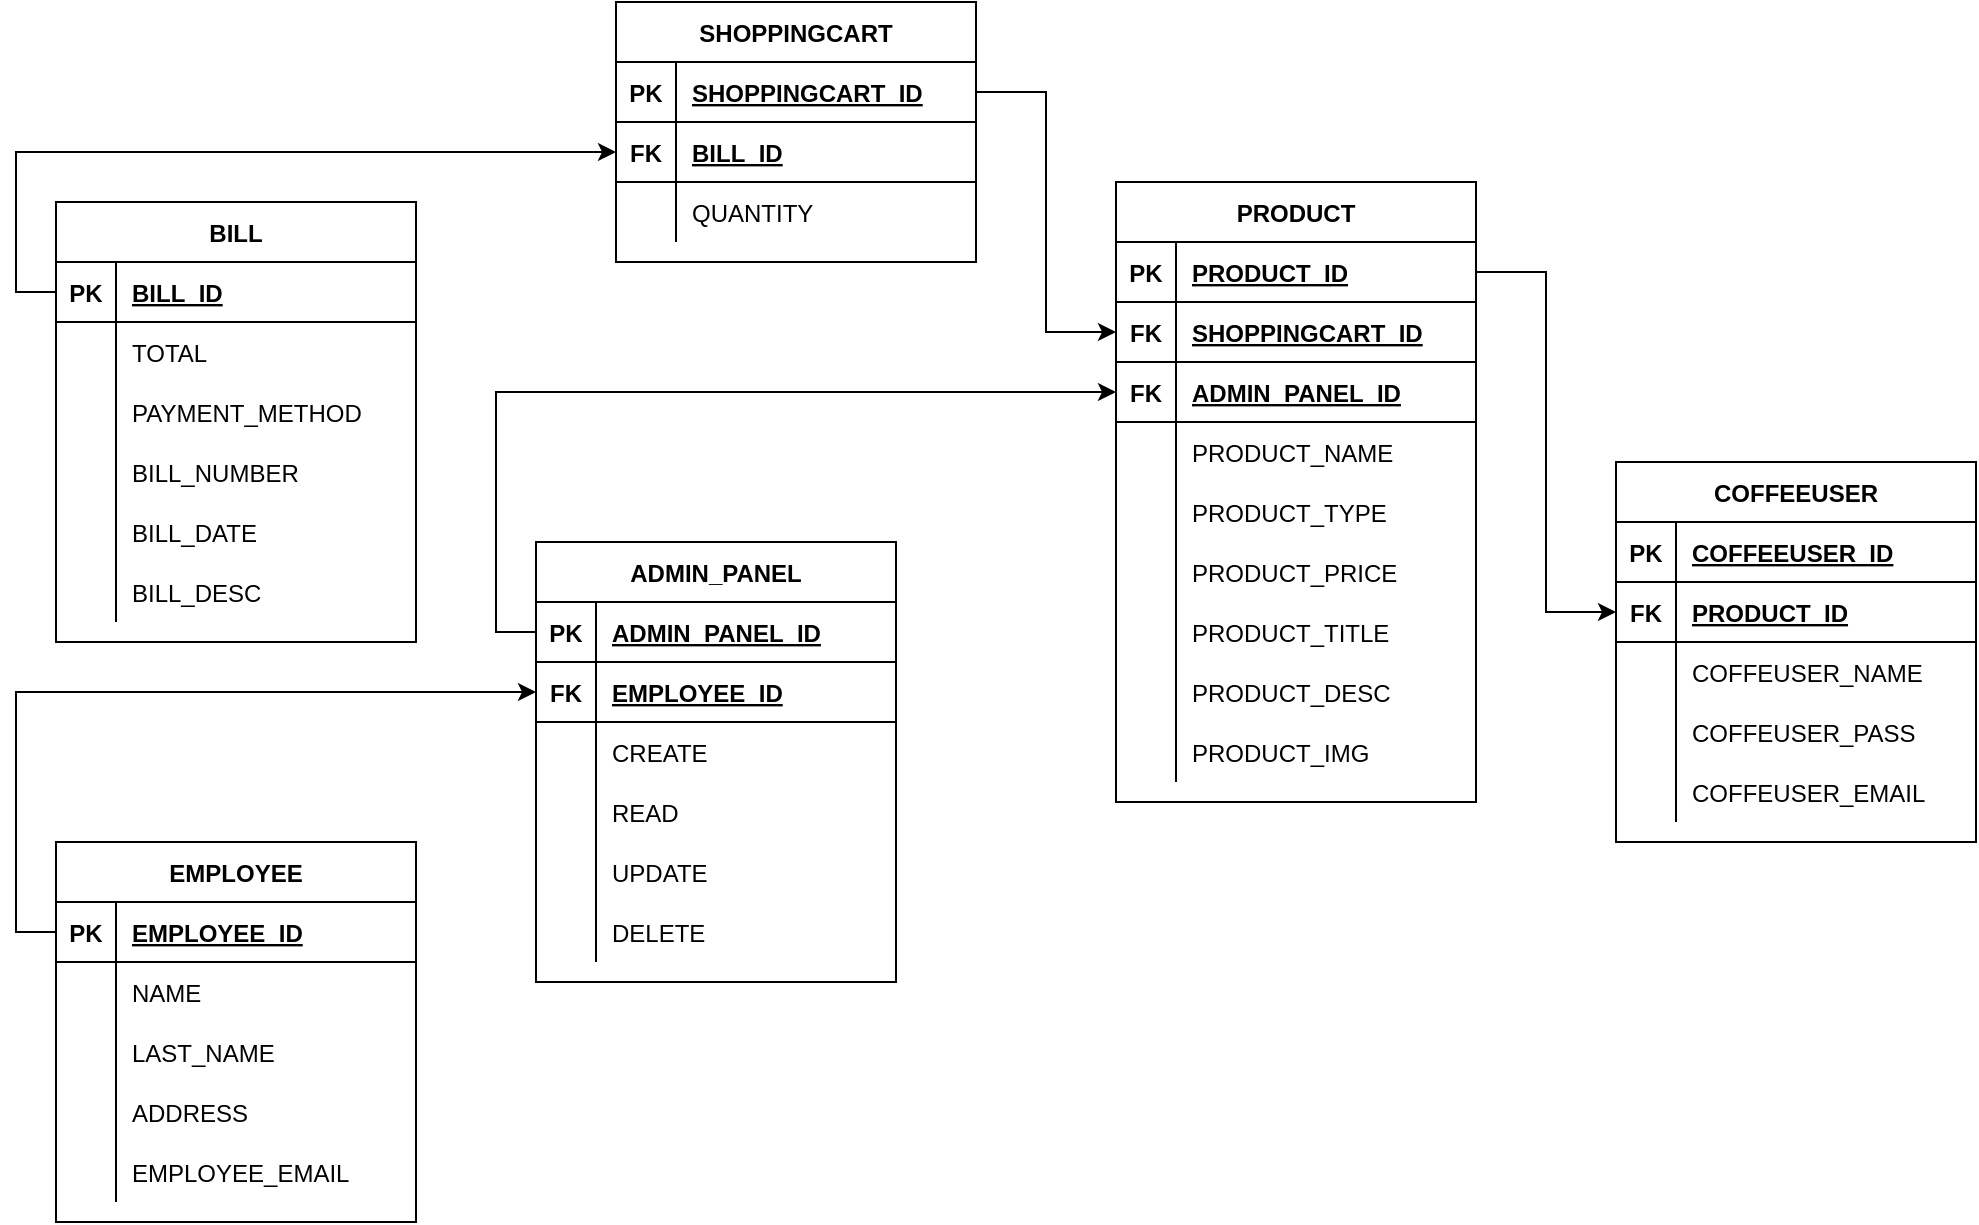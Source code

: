 <mxfile version="14.1.8" type="device"><diagram id="bRnfBLol4B7vdj-r4HLI" name="Página-1"><mxGraphModel dx="2956" dy="867" grid="1" gridSize="10" guides="1" tooltips="1" connect="1" arrows="1" fold="1" page="1" pageScale="1" pageWidth="827" pageHeight="1169" math="0" shadow="0"><root><mxCell id="0"/><mxCell id="1" parent="0"/><mxCell id="DtQnI4vsmSDoFMDodx_8-1" value="EMPLOYEE" style="shape=table;startSize=30;container=1;collapsible=1;childLayout=tableLayout;fixedRows=1;rowLines=0;fontStyle=1;align=center;resizeLast=1;" vertex="1" parent="1"><mxGeometry x="-320" y="760" width="180" height="190" as="geometry"/></mxCell><mxCell id="DtQnI4vsmSDoFMDodx_8-2" value="" style="shape=partialRectangle;collapsible=0;dropTarget=0;pointerEvents=0;fillColor=none;top=0;left=0;bottom=1;right=0;points=[[0,0.5],[1,0.5]];portConstraint=eastwest;" vertex="1" parent="DtQnI4vsmSDoFMDodx_8-1"><mxGeometry y="30" width="180" height="30" as="geometry"/></mxCell><mxCell id="DtQnI4vsmSDoFMDodx_8-3" value="PK" style="shape=partialRectangle;connectable=0;fillColor=none;top=0;left=0;bottom=0;right=0;fontStyle=1;overflow=hidden;" vertex="1" parent="DtQnI4vsmSDoFMDodx_8-2"><mxGeometry width="30" height="30" as="geometry"/></mxCell><mxCell id="DtQnI4vsmSDoFMDodx_8-4" value="EMPLOYEE_ID" style="shape=partialRectangle;connectable=0;fillColor=none;top=0;left=0;bottom=0;right=0;align=left;spacingLeft=6;fontStyle=5;overflow=hidden;" vertex="1" parent="DtQnI4vsmSDoFMDodx_8-2"><mxGeometry x="30" width="150" height="30" as="geometry"/></mxCell><mxCell id="DtQnI4vsmSDoFMDodx_8-5" value="" style="shape=partialRectangle;collapsible=0;dropTarget=0;pointerEvents=0;fillColor=none;top=0;left=0;bottom=0;right=0;points=[[0,0.5],[1,0.5]];portConstraint=eastwest;" vertex="1" parent="DtQnI4vsmSDoFMDodx_8-1"><mxGeometry y="60" width="180" height="30" as="geometry"/></mxCell><mxCell id="DtQnI4vsmSDoFMDodx_8-6" value="" style="shape=partialRectangle;connectable=0;fillColor=none;top=0;left=0;bottom=0;right=0;editable=1;overflow=hidden;" vertex="1" parent="DtQnI4vsmSDoFMDodx_8-5"><mxGeometry width="30" height="30" as="geometry"/></mxCell><mxCell id="DtQnI4vsmSDoFMDodx_8-7" value="NAME" style="shape=partialRectangle;connectable=0;fillColor=none;top=0;left=0;bottom=0;right=0;align=left;spacingLeft=6;overflow=hidden;" vertex="1" parent="DtQnI4vsmSDoFMDodx_8-5"><mxGeometry x="30" width="150" height="30" as="geometry"/></mxCell><mxCell id="DtQnI4vsmSDoFMDodx_8-125" value="" style="shape=partialRectangle;collapsible=0;dropTarget=0;pointerEvents=0;fillColor=none;top=0;left=0;bottom=0;right=0;points=[[0,0.5],[1,0.5]];portConstraint=eastwest;" vertex="1" parent="DtQnI4vsmSDoFMDodx_8-1"><mxGeometry y="90" width="180" height="30" as="geometry"/></mxCell><mxCell id="DtQnI4vsmSDoFMDodx_8-126" value="" style="shape=partialRectangle;connectable=0;fillColor=none;top=0;left=0;bottom=0;right=0;editable=1;overflow=hidden;" vertex="1" parent="DtQnI4vsmSDoFMDodx_8-125"><mxGeometry width="30" height="30" as="geometry"/></mxCell><mxCell id="DtQnI4vsmSDoFMDodx_8-127" value="LAST_NAME" style="shape=partialRectangle;connectable=0;fillColor=none;top=0;left=0;bottom=0;right=0;align=left;spacingLeft=6;overflow=hidden;" vertex="1" parent="DtQnI4vsmSDoFMDodx_8-125"><mxGeometry x="30" width="150" height="30" as="geometry"/></mxCell><mxCell id="DtQnI4vsmSDoFMDodx_8-128" value="" style="shape=partialRectangle;collapsible=0;dropTarget=0;pointerEvents=0;fillColor=none;top=0;left=0;bottom=0;right=0;points=[[0,0.5],[1,0.5]];portConstraint=eastwest;" vertex="1" parent="DtQnI4vsmSDoFMDodx_8-1"><mxGeometry y="120" width="180" height="30" as="geometry"/></mxCell><mxCell id="DtQnI4vsmSDoFMDodx_8-129" value="" style="shape=partialRectangle;connectable=0;fillColor=none;top=0;left=0;bottom=0;right=0;editable=1;overflow=hidden;" vertex="1" parent="DtQnI4vsmSDoFMDodx_8-128"><mxGeometry width="30" height="30" as="geometry"/></mxCell><mxCell id="DtQnI4vsmSDoFMDodx_8-130" value="ADDRESS" style="shape=partialRectangle;connectable=0;fillColor=none;top=0;left=0;bottom=0;right=0;align=left;spacingLeft=6;overflow=hidden;" vertex="1" parent="DtQnI4vsmSDoFMDodx_8-128"><mxGeometry x="30" width="150" height="30" as="geometry"/></mxCell><mxCell id="DtQnI4vsmSDoFMDodx_8-131" value="" style="shape=partialRectangle;collapsible=0;dropTarget=0;pointerEvents=0;fillColor=none;top=0;left=0;bottom=0;right=0;points=[[0,0.5],[1,0.5]];portConstraint=eastwest;" vertex="1" parent="DtQnI4vsmSDoFMDodx_8-1"><mxGeometry y="150" width="180" height="30" as="geometry"/></mxCell><mxCell id="DtQnI4vsmSDoFMDodx_8-132" value="" style="shape=partialRectangle;connectable=0;fillColor=none;top=0;left=0;bottom=0;right=0;editable=1;overflow=hidden;" vertex="1" parent="DtQnI4vsmSDoFMDodx_8-131"><mxGeometry width="30" height="30" as="geometry"/></mxCell><mxCell id="DtQnI4vsmSDoFMDodx_8-133" value="EMPLOYEE_EMAIL" style="shape=partialRectangle;connectable=0;fillColor=none;top=0;left=0;bottom=0;right=0;align=left;spacingLeft=6;overflow=hidden;" vertex="1" parent="DtQnI4vsmSDoFMDodx_8-131"><mxGeometry x="30" width="150" height="30" as="geometry"/></mxCell><mxCell id="DtQnI4vsmSDoFMDodx_8-14" value="SHOPPINGCART" style="shape=table;startSize=30;container=1;collapsible=1;childLayout=tableLayout;fixedRows=1;rowLines=0;fontStyle=1;align=center;resizeLast=1;" vertex="1" parent="1"><mxGeometry x="-40" y="340" width="180" height="130" as="geometry"/></mxCell><mxCell id="DtQnI4vsmSDoFMDodx_8-135" value="" style="shape=partialRectangle;collapsible=0;dropTarget=0;pointerEvents=0;fillColor=none;top=0;left=0;bottom=1;right=0;points=[[0,0.5],[1,0.5]];portConstraint=eastwest;" vertex="1" parent="DtQnI4vsmSDoFMDodx_8-14"><mxGeometry y="30" width="180" height="30" as="geometry"/></mxCell><mxCell id="DtQnI4vsmSDoFMDodx_8-136" value="PK" style="shape=partialRectangle;connectable=0;fillColor=none;top=0;left=0;bottom=0;right=0;fontStyle=1;overflow=hidden;" vertex="1" parent="DtQnI4vsmSDoFMDodx_8-135"><mxGeometry width="30" height="30" as="geometry"/></mxCell><mxCell id="DtQnI4vsmSDoFMDodx_8-137" value="SHOPPINGCART_ID" style="shape=partialRectangle;connectable=0;fillColor=none;top=0;left=0;bottom=0;right=0;align=left;spacingLeft=6;fontStyle=5;overflow=hidden;" vertex="1" parent="DtQnI4vsmSDoFMDodx_8-135"><mxGeometry x="30" width="150" height="30" as="geometry"/></mxCell><mxCell id="DtQnI4vsmSDoFMDodx_8-15" value="" style="shape=partialRectangle;collapsible=0;dropTarget=0;pointerEvents=0;fillColor=none;top=0;left=0;bottom=1;right=0;points=[[0,0.5],[1,0.5]];portConstraint=eastwest;" vertex="1" parent="DtQnI4vsmSDoFMDodx_8-14"><mxGeometry y="60" width="180" height="30" as="geometry"/></mxCell><mxCell id="DtQnI4vsmSDoFMDodx_8-16" value="FK" style="shape=partialRectangle;connectable=0;fillColor=none;top=0;left=0;bottom=0;right=0;fontStyle=1;overflow=hidden;" vertex="1" parent="DtQnI4vsmSDoFMDodx_8-15"><mxGeometry width="30" height="30" as="geometry"/></mxCell><mxCell id="DtQnI4vsmSDoFMDodx_8-17" value="BILL_ID" style="shape=partialRectangle;connectable=0;fillColor=none;top=0;left=0;bottom=0;right=0;align=left;spacingLeft=6;fontStyle=5;overflow=hidden;" vertex="1" parent="DtQnI4vsmSDoFMDodx_8-15"><mxGeometry x="30" width="150" height="30" as="geometry"/></mxCell><mxCell id="DtQnI4vsmSDoFMDodx_8-138" value="" style="shape=partialRectangle;collapsible=0;dropTarget=0;pointerEvents=0;fillColor=none;top=0;left=0;bottom=0;right=0;points=[[0,0.5],[1,0.5]];portConstraint=eastwest;" vertex="1" parent="DtQnI4vsmSDoFMDodx_8-14"><mxGeometry y="90" width="180" height="30" as="geometry"/></mxCell><mxCell id="DtQnI4vsmSDoFMDodx_8-139" value="" style="shape=partialRectangle;connectable=0;fillColor=none;top=0;left=0;bottom=0;right=0;editable=1;overflow=hidden;" vertex="1" parent="DtQnI4vsmSDoFMDodx_8-138"><mxGeometry width="30" height="30" as="geometry"/></mxCell><mxCell id="DtQnI4vsmSDoFMDodx_8-140" value="QUANTITY" style="shape=partialRectangle;connectable=0;fillColor=none;top=0;left=0;bottom=0;right=0;align=left;spacingLeft=6;overflow=hidden;" vertex="1" parent="DtQnI4vsmSDoFMDodx_8-138"><mxGeometry x="30" width="150" height="30" as="geometry"/></mxCell><mxCell id="DtQnI4vsmSDoFMDodx_8-27" value="COFFEEUSER" style="shape=table;startSize=30;container=1;collapsible=1;childLayout=tableLayout;fixedRows=1;rowLines=0;fontStyle=1;align=center;resizeLast=1;" vertex="1" parent="1"><mxGeometry x="460" y="570" width="180" height="190" as="geometry"/></mxCell><mxCell id="DtQnI4vsmSDoFMDodx_8-28" value="" style="shape=partialRectangle;collapsible=0;dropTarget=0;pointerEvents=0;fillColor=none;top=0;left=0;bottom=1;right=0;points=[[0,0.5],[1,0.5]];portConstraint=eastwest;" vertex="1" parent="DtQnI4vsmSDoFMDodx_8-27"><mxGeometry y="30" width="180" height="30" as="geometry"/></mxCell><mxCell id="DtQnI4vsmSDoFMDodx_8-29" value="PK" style="shape=partialRectangle;connectable=0;fillColor=none;top=0;left=0;bottom=0;right=0;fontStyle=1;overflow=hidden;" vertex="1" parent="DtQnI4vsmSDoFMDodx_8-28"><mxGeometry width="30" height="30" as="geometry"/></mxCell><mxCell id="DtQnI4vsmSDoFMDodx_8-30" value="COFFEEUSER_ID" style="shape=partialRectangle;connectable=0;fillColor=none;top=0;left=0;bottom=0;right=0;align=left;spacingLeft=6;fontStyle=5;overflow=hidden;" vertex="1" parent="DtQnI4vsmSDoFMDodx_8-28"><mxGeometry x="30" width="150" height="30" as="geometry"/></mxCell><mxCell id="DtQnI4vsmSDoFMDodx_8-162" value="" style="shape=partialRectangle;collapsible=0;dropTarget=0;pointerEvents=0;fillColor=none;top=0;left=0;bottom=1;right=0;points=[[0,0.5],[1,0.5]];portConstraint=eastwest;" vertex="1" parent="DtQnI4vsmSDoFMDodx_8-27"><mxGeometry y="60" width="180" height="30" as="geometry"/></mxCell><mxCell id="DtQnI4vsmSDoFMDodx_8-163" value="FK" style="shape=partialRectangle;connectable=0;fillColor=none;top=0;left=0;bottom=0;right=0;fontStyle=1;overflow=hidden;" vertex="1" parent="DtQnI4vsmSDoFMDodx_8-162"><mxGeometry width="30" height="30" as="geometry"/></mxCell><mxCell id="DtQnI4vsmSDoFMDodx_8-164" value="PRODUCT_ID" style="shape=partialRectangle;connectable=0;fillColor=none;top=0;left=0;bottom=0;right=0;align=left;spacingLeft=6;fontStyle=5;overflow=hidden;" vertex="1" parent="DtQnI4vsmSDoFMDodx_8-162"><mxGeometry x="30" width="150" height="30" as="geometry"/></mxCell><mxCell id="DtQnI4vsmSDoFMDodx_8-168" value="" style="shape=partialRectangle;collapsible=0;dropTarget=0;pointerEvents=0;fillColor=none;top=0;left=0;bottom=0;right=0;points=[[0,0.5],[1,0.5]];portConstraint=eastwest;" vertex="1" parent="DtQnI4vsmSDoFMDodx_8-27"><mxGeometry y="90" width="180" height="30" as="geometry"/></mxCell><mxCell id="DtQnI4vsmSDoFMDodx_8-169" value="" style="shape=partialRectangle;connectable=0;fillColor=none;top=0;left=0;bottom=0;right=0;editable=1;overflow=hidden;" vertex="1" parent="DtQnI4vsmSDoFMDodx_8-168"><mxGeometry width="30" height="30" as="geometry"/></mxCell><mxCell id="DtQnI4vsmSDoFMDodx_8-170" value="COFFEUSER_NAME" style="shape=partialRectangle;connectable=0;fillColor=none;top=0;left=0;bottom=0;right=0;align=left;spacingLeft=6;overflow=hidden;" vertex="1" parent="DtQnI4vsmSDoFMDodx_8-168"><mxGeometry x="30" width="150" height="30" as="geometry"/></mxCell><mxCell id="DtQnI4vsmSDoFMDodx_8-171" value="" style="shape=partialRectangle;collapsible=0;dropTarget=0;pointerEvents=0;fillColor=none;top=0;left=0;bottom=0;right=0;points=[[0,0.5],[1,0.5]];portConstraint=eastwest;" vertex="1" parent="DtQnI4vsmSDoFMDodx_8-27"><mxGeometry y="120" width="180" height="30" as="geometry"/></mxCell><mxCell id="DtQnI4vsmSDoFMDodx_8-172" value="" style="shape=partialRectangle;connectable=0;fillColor=none;top=0;left=0;bottom=0;right=0;editable=1;overflow=hidden;" vertex="1" parent="DtQnI4vsmSDoFMDodx_8-171"><mxGeometry width="30" height="30" as="geometry"/></mxCell><mxCell id="DtQnI4vsmSDoFMDodx_8-173" value="COFFEUSER_PASS" style="shape=partialRectangle;connectable=0;fillColor=none;top=0;left=0;bottom=0;right=0;align=left;spacingLeft=6;overflow=hidden;" vertex="1" parent="DtQnI4vsmSDoFMDodx_8-171"><mxGeometry x="30" width="150" height="30" as="geometry"/></mxCell><mxCell id="DtQnI4vsmSDoFMDodx_8-31" value="" style="shape=partialRectangle;collapsible=0;dropTarget=0;pointerEvents=0;fillColor=none;top=0;left=0;bottom=0;right=0;points=[[0,0.5],[1,0.5]];portConstraint=eastwest;" vertex="1" parent="DtQnI4vsmSDoFMDodx_8-27"><mxGeometry y="150" width="180" height="30" as="geometry"/></mxCell><mxCell id="DtQnI4vsmSDoFMDodx_8-32" value="" style="shape=partialRectangle;connectable=0;fillColor=none;top=0;left=0;bottom=0;right=0;editable=1;overflow=hidden;" vertex="1" parent="DtQnI4vsmSDoFMDodx_8-31"><mxGeometry width="30" height="30" as="geometry"/></mxCell><mxCell id="DtQnI4vsmSDoFMDodx_8-33" value="COFFEUSER_EMAIL" style="shape=partialRectangle;connectable=0;fillColor=none;top=0;left=0;bottom=0;right=0;align=left;spacingLeft=6;overflow=hidden;" vertex="1" parent="DtQnI4vsmSDoFMDodx_8-31"><mxGeometry x="30" width="150" height="30" as="geometry"/></mxCell><mxCell id="DtQnI4vsmSDoFMDodx_8-40" value="BILL" style="shape=table;startSize=30;container=1;collapsible=1;childLayout=tableLayout;fixedRows=1;rowLines=0;fontStyle=1;align=center;resizeLast=1;" vertex="1" parent="1"><mxGeometry x="-320" y="440" width="180" height="220" as="geometry"/></mxCell><mxCell id="DtQnI4vsmSDoFMDodx_8-41" value="" style="shape=partialRectangle;collapsible=0;dropTarget=0;pointerEvents=0;fillColor=none;top=0;left=0;bottom=1;right=0;points=[[0,0.5],[1,0.5]];portConstraint=eastwest;" vertex="1" parent="DtQnI4vsmSDoFMDodx_8-40"><mxGeometry y="30" width="180" height="30" as="geometry"/></mxCell><mxCell id="DtQnI4vsmSDoFMDodx_8-42" value="PK" style="shape=partialRectangle;connectable=0;fillColor=none;top=0;left=0;bottom=0;right=0;fontStyle=1;overflow=hidden;" vertex="1" parent="DtQnI4vsmSDoFMDodx_8-41"><mxGeometry width="30" height="30" as="geometry"/></mxCell><mxCell id="DtQnI4vsmSDoFMDodx_8-43" value="BILL_ID" style="shape=partialRectangle;connectable=0;fillColor=none;top=0;left=0;bottom=0;right=0;align=left;spacingLeft=6;fontStyle=5;overflow=hidden;" vertex="1" parent="DtQnI4vsmSDoFMDodx_8-41"><mxGeometry x="30" width="150" height="30" as="geometry"/></mxCell><mxCell id="DtQnI4vsmSDoFMDodx_8-110" value="" style="shape=partialRectangle;collapsible=0;dropTarget=0;pointerEvents=0;fillColor=none;top=0;left=0;bottom=0;right=0;points=[[0,0.5],[1,0.5]];portConstraint=eastwest;" vertex="1" parent="DtQnI4vsmSDoFMDodx_8-40"><mxGeometry y="60" width="180" height="30" as="geometry"/></mxCell><mxCell id="DtQnI4vsmSDoFMDodx_8-111" value="" style="shape=partialRectangle;connectable=0;fillColor=none;top=0;left=0;bottom=0;right=0;editable=1;overflow=hidden;" vertex="1" parent="DtQnI4vsmSDoFMDodx_8-110"><mxGeometry width="30" height="30" as="geometry"/></mxCell><mxCell id="DtQnI4vsmSDoFMDodx_8-112" value="TOTAL" style="shape=partialRectangle;connectable=0;fillColor=none;top=0;left=0;bottom=0;right=0;align=left;spacingLeft=6;overflow=hidden;" vertex="1" parent="DtQnI4vsmSDoFMDodx_8-110"><mxGeometry x="30" width="150" height="30" as="geometry"/></mxCell><mxCell id="DtQnI4vsmSDoFMDodx_8-113" value="" style="shape=partialRectangle;collapsible=0;dropTarget=0;pointerEvents=0;fillColor=none;top=0;left=0;bottom=0;right=0;points=[[0,0.5],[1,0.5]];portConstraint=eastwest;" vertex="1" parent="DtQnI4vsmSDoFMDodx_8-40"><mxGeometry y="90" width="180" height="30" as="geometry"/></mxCell><mxCell id="DtQnI4vsmSDoFMDodx_8-114" value="" style="shape=partialRectangle;connectable=0;fillColor=none;top=0;left=0;bottom=0;right=0;editable=1;overflow=hidden;" vertex="1" parent="DtQnI4vsmSDoFMDodx_8-113"><mxGeometry width="30" height="30" as="geometry"/></mxCell><mxCell id="DtQnI4vsmSDoFMDodx_8-115" value="PAYMENT_METHOD" style="shape=partialRectangle;connectable=0;fillColor=none;top=0;left=0;bottom=0;right=0;align=left;spacingLeft=6;overflow=hidden;" vertex="1" parent="DtQnI4vsmSDoFMDodx_8-113"><mxGeometry x="30" width="150" height="30" as="geometry"/></mxCell><mxCell id="DtQnI4vsmSDoFMDodx_8-44" value="" style="shape=partialRectangle;collapsible=0;dropTarget=0;pointerEvents=0;fillColor=none;top=0;left=0;bottom=0;right=0;points=[[0,0.5],[1,0.5]];portConstraint=eastwest;" vertex="1" parent="DtQnI4vsmSDoFMDodx_8-40"><mxGeometry y="120" width="180" height="30" as="geometry"/></mxCell><mxCell id="DtQnI4vsmSDoFMDodx_8-45" value="" style="shape=partialRectangle;connectable=0;fillColor=none;top=0;left=0;bottom=0;right=0;editable=1;overflow=hidden;" vertex="1" parent="DtQnI4vsmSDoFMDodx_8-44"><mxGeometry width="30" height="30" as="geometry"/></mxCell><mxCell id="DtQnI4vsmSDoFMDodx_8-46" value="BILL_NUMBER" style="shape=partialRectangle;connectable=0;fillColor=none;top=0;left=0;bottom=0;right=0;align=left;spacingLeft=6;overflow=hidden;" vertex="1" parent="DtQnI4vsmSDoFMDodx_8-44"><mxGeometry x="30" width="150" height="30" as="geometry"/></mxCell><mxCell id="DtQnI4vsmSDoFMDodx_8-47" value="" style="shape=partialRectangle;collapsible=0;dropTarget=0;pointerEvents=0;fillColor=none;top=0;left=0;bottom=0;right=0;points=[[0,0.5],[1,0.5]];portConstraint=eastwest;" vertex="1" parent="DtQnI4vsmSDoFMDodx_8-40"><mxGeometry y="150" width="180" height="30" as="geometry"/></mxCell><mxCell id="DtQnI4vsmSDoFMDodx_8-48" value="" style="shape=partialRectangle;connectable=0;fillColor=none;top=0;left=0;bottom=0;right=0;editable=1;overflow=hidden;" vertex="1" parent="DtQnI4vsmSDoFMDodx_8-47"><mxGeometry width="30" height="30" as="geometry"/></mxCell><mxCell id="DtQnI4vsmSDoFMDodx_8-49" value="BILL_DATE" style="shape=partialRectangle;connectable=0;fillColor=none;top=0;left=0;bottom=0;right=0;align=left;spacingLeft=6;overflow=hidden;" vertex="1" parent="DtQnI4vsmSDoFMDodx_8-47"><mxGeometry x="30" width="150" height="30" as="geometry"/></mxCell><mxCell id="DtQnI4vsmSDoFMDodx_8-50" value="" style="shape=partialRectangle;collapsible=0;dropTarget=0;pointerEvents=0;fillColor=none;top=0;left=0;bottom=0;right=0;points=[[0,0.5],[1,0.5]];portConstraint=eastwest;" vertex="1" parent="DtQnI4vsmSDoFMDodx_8-40"><mxGeometry y="180" width="180" height="30" as="geometry"/></mxCell><mxCell id="DtQnI4vsmSDoFMDodx_8-51" value="" style="shape=partialRectangle;connectable=0;fillColor=none;top=0;left=0;bottom=0;right=0;editable=1;overflow=hidden;" vertex="1" parent="DtQnI4vsmSDoFMDodx_8-50"><mxGeometry width="30" height="30" as="geometry"/></mxCell><mxCell id="DtQnI4vsmSDoFMDodx_8-52" value="BILL_DESC" style="shape=partialRectangle;connectable=0;fillColor=none;top=0;left=0;bottom=0;right=0;align=left;spacingLeft=6;overflow=hidden;" vertex="1" parent="DtQnI4vsmSDoFMDodx_8-50"><mxGeometry x="30" width="150" height="30" as="geometry"/></mxCell><mxCell id="DtQnI4vsmSDoFMDodx_8-66" value="PRODUCT" style="shape=table;startSize=30;container=1;collapsible=1;childLayout=tableLayout;fixedRows=1;rowLines=0;fontStyle=1;align=center;resizeLast=1;" vertex="1" parent="1"><mxGeometry x="210" y="430" width="180" height="310" as="geometry"/></mxCell><mxCell id="DtQnI4vsmSDoFMDodx_8-67" value="" style="shape=partialRectangle;collapsible=0;dropTarget=0;pointerEvents=0;fillColor=none;top=0;left=0;bottom=1;right=0;points=[[0,0.5],[1,0.5]];portConstraint=eastwest;" vertex="1" parent="DtQnI4vsmSDoFMDodx_8-66"><mxGeometry y="30" width="180" height="30" as="geometry"/></mxCell><mxCell id="DtQnI4vsmSDoFMDodx_8-68" value="PK" style="shape=partialRectangle;connectable=0;fillColor=none;top=0;left=0;bottom=0;right=0;fontStyle=1;overflow=hidden;" vertex="1" parent="DtQnI4vsmSDoFMDodx_8-67"><mxGeometry width="30" height="30" as="geometry"/></mxCell><mxCell id="DtQnI4vsmSDoFMDodx_8-69" value="PRODUCT_ID" style="shape=partialRectangle;connectable=0;fillColor=none;top=0;left=0;bottom=0;right=0;align=left;spacingLeft=6;fontStyle=5;overflow=hidden;" vertex="1" parent="DtQnI4vsmSDoFMDodx_8-67"><mxGeometry x="30" width="150" height="30" as="geometry"/></mxCell><mxCell id="DtQnI4vsmSDoFMDodx_8-54" value="" style="shape=partialRectangle;collapsible=0;dropTarget=0;pointerEvents=0;fillColor=none;top=0;left=0;bottom=1;right=0;points=[[0,0.5],[1,0.5]];portConstraint=eastwest;" vertex="1" parent="DtQnI4vsmSDoFMDodx_8-66"><mxGeometry y="60" width="180" height="30" as="geometry"/></mxCell><mxCell id="DtQnI4vsmSDoFMDodx_8-55" value="FK" style="shape=partialRectangle;connectable=0;fillColor=none;top=0;left=0;bottom=0;right=0;fontStyle=1;overflow=hidden;" vertex="1" parent="DtQnI4vsmSDoFMDodx_8-54"><mxGeometry width="30" height="30" as="geometry"/></mxCell><mxCell id="DtQnI4vsmSDoFMDodx_8-56" value="SHOPPINGCART_ID" style="shape=partialRectangle;connectable=0;fillColor=none;top=0;left=0;bottom=0;right=0;align=left;spacingLeft=6;fontStyle=5;overflow=hidden;" vertex="1" parent="DtQnI4vsmSDoFMDodx_8-54"><mxGeometry x="30" width="150" height="30" as="geometry"/></mxCell><mxCell id="DtQnI4vsmSDoFMDodx_8-148" value="" style="shape=partialRectangle;collapsible=0;dropTarget=0;pointerEvents=0;fillColor=none;top=0;left=0;bottom=1;right=0;points=[[0,0.5],[1,0.5]];portConstraint=eastwest;" vertex="1" parent="DtQnI4vsmSDoFMDodx_8-66"><mxGeometry y="90" width="180" height="30" as="geometry"/></mxCell><mxCell id="DtQnI4vsmSDoFMDodx_8-149" value="FK" style="shape=partialRectangle;connectable=0;fillColor=none;top=0;left=0;bottom=0;right=0;fontStyle=1;overflow=hidden;" vertex="1" parent="DtQnI4vsmSDoFMDodx_8-148"><mxGeometry width="30" height="30" as="geometry"/></mxCell><mxCell id="DtQnI4vsmSDoFMDodx_8-150" value="ADMIN_PANEL_ID" style="shape=partialRectangle;connectable=0;fillColor=none;top=0;left=0;bottom=0;right=0;align=left;spacingLeft=6;fontStyle=5;overflow=hidden;" vertex="1" parent="DtQnI4vsmSDoFMDodx_8-148"><mxGeometry x="30" width="150" height="30" as="geometry"/></mxCell><mxCell id="DtQnI4vsmSDoFMDodx_8-151" value="" style="shape=partialRectangle;collapsible=0;dropTarget=0;pointerEvents=0;fillColor=none;top=0;left=0;bottom=0;right=0;points=[[0,0.5],[1,0.5]];portConstraint=eastwest;" vertex="1" parent="DtQnI4vsmSDoFMDodx_8-66"><mxGeometry y="120" width="180" height="30" as="geometry"/></mxCell><mxCell id="DtQnI4vsmSDoFMDodx_8-152" value="" style="shape=partialRectangle;connectable=0;fillColor=none;top=0;left=0;bottom=0;right=0;editable=1;overflow=hidden;" vertex="1" parent="DtQnI4vsmSDoFMDodx_8-151"><mxGeometry width="30" height="30" as="geometry"/></mxCell><mxCell id="DtQnI4vsmSDoFMDodx_8-153" value="PRODUCT_NAME" style="shape=partialRectangle;connectable=0;fillColor=none;top=0;left=0;bottom=0;right=0;align=left;spacingLeft=6;overflow=hidden;" vertex="1" parent="DtQnI4vsmSDoFMDodx_8-151"><mxGeometry x="30" width="150" height="30" as="geometry"/></mxCell><mxCell id="DtQnI4vsmSDoFMDodx_8-154" value="" style="shape=partialRectangle;collapsible=0;dropTarget=0;pointerEvents=0;fillColor=none;top=0;left=0;bottom=0;right=0;points=[[0,0.5],[1,0.5]];portConstraint=eastwest;" vertex="1" parent="DtQnI4vsmSDoFMDodx_8-66"><mxGeometry y="150" width="180" height="30" as="geometry"/></mxCell><mxCell id="DtQnI4vsmSDoFMDodx_8-155" value="" style="shape=partialRectangle;connectable=0;fillColor=none;top=0;left=0;bottom=0;right=0;editable=1;overflow=hidden;" vertex="1" parent="DtQnI4vsmSDoFMDodx_8-154"><mxGeometry width="30" height="30" as="geometry"/></mxCell><mxCell id="DtQnI4vsmSDoFMDodx_8-156" value="PRODUCT_TYPE" style="shape=partialRectangle;connectable=0;fillColor=none;top=0;left=0;bottom=0;right=0;align=left;spacingLeft=6;overflow=hidden;" vertex="1" parent="DtQnI4vsmSDoFMDodx_8-154"><mxGeometry x="30" width="150" height="30" as="geometry"/></mxCell><mxCell id="DtQnI4vsmSDoFMDodx_8-157" value="" style="shape=partialRectangle;collapsible=0;dropTarget=0;pointerEvents=0;fillColor=none;top=0;left=0;bottom=0;right=0;points=[[0,0.5],[1,0.5]];portConstraint=eastwest;" vertex="1" parent="DtQnI4vsmSDoFMDodx_8-66"><mxGeometry y="180" width="180" height="30" as="geometry"/></mxCell><mxCell id="DtQnI4vsmSDoFMDodx_8-158" value="" style="shape=partialRectangle;connectable=0;fillColor=none;top=0;left=0;bottom=0;right=0;editable=1;overflow=hidden;" vertex="1" parent="DtQnI4vsmSDoFMDodx_8-157"><mxGeometry width="30" height="30" as="geometry"/></mxCell><mxCell id="DtQnI4vsmSDoFMDodx_8-159" value="PRODUCT_PRICE" style="shape=partialRectangle;connectable=0;fillColor=none;top=0;left=0;bottom=0;right=0;align=left;spacingLeft=6;overflow=hidden;" vertex="1" parent="DtQnI4vsmSDoFMDodx_8-157"><mxGeometry x="30" width="150" height="30" as="geometry"/></mxCell><mxCell id="DtQnI4vsmSDoFMDodx_8-70" value="" style="shape=partialRectangle;collapsible=0;dropTarget=0;pointerEvents=0;fillColor=none;top=0;left=0;bottom=0;right=0;points=[[0,0.5],[1,0.5]];portConstraint=eastwest;" vertex="1" parent="DtQnI4vsmSDoFMDodx_8-66"><mxGeometry y="210" width="180" height="30" as="geometry"/></mxCell><mxCell id="DtQnI4vsmSDoFMDodx_8-71" value="" style="shape=partialRectangle;connectable=0;fillColor=none;top=0;left=0;bottom=0;right=0;editable=1;overflow=hidden;" vertex="1" parent="DtQnI4vsmSDoFMDodx_8-70"><mxGeometry width="30" height="30" as="geometry"/></mxCell><mxCell id="DtQnI4vsmSDoFMDodx_8-72" value="PRODUCT_TITLE" style="shape=partialRectangle;connectable=0;fillColor=none;top=0;left=0;bottom=0;right=0;align=left;spacingLeft=6;overflow=hidden;" vertex="1" parent="DtQnI4vsmSDoFMDodx_8-70"><mxGeometry x="30" width="150" height="30" as="geometry"/></mxCell><mxCell id="DtQnI4vsmSDoFMDodx_8-57" value="" style="shape=partialRectangle;collapsible=0;dropTarget=0;pointerEvents=0;fillColor=none;top=0;left=0;bottom=0;right=0;points=[[0,0.5],[1,0.5]];portConstraint=eastwest;" vertex="1" parent="DtQnI4vsmSDoFMDodx_8-66"><mxGeometry y="240" width="180" height="30" as="geometry"/></mxCell><mxCell id="DtQnI4vsmSDoFMDodx_8-58" value="" style="shape=partialRectangle;connectable=0;fillColor=none;top=0;left=0;bottom=0;right=0;editable=1;overflow=hidden;" vertex="1" parent="DtQnI4vsmSDoFMDodx_8-57"><mxGeometry width="30" height="30" as="geometry"/></mxCell><mxCell id="DtQnI4vsmSDoFMDodx_8-59" value="PRODUCT_DESC" style="shape=partialRectangle;connectable=0;fillColor=none;top=0;left=0;bottom=0;right=0;align=left;spacingLeft=6;overflow=hidden;" vertex="1" parent="DtQnI4vsmSDoFMDodx_8-57"><mxGeometry x="30" width="150" height="30" as="geometry"/></mxCell><mxCell id="DtQnI4vsmSDoFMDodx_8-60" value="" style="shape=partialRectangle;collapsible=0;dropTarget=0;pointerEvents=0;fillColor=none;top=0;left=0;bottom=0;right=0;points=[[0,0.5],[1,0.5]];portConstraint=eastwest;" vertex="1" parent="DtQnI4vsmSDoFMDodx_8-66"><mxGeometry y="270" width="180" height="30" as="geometry"/></mxCell><mxCell id="DtQnI4vsmSDoFMDodx_8-61" value="" style="shape=partialRectangle;connectable=0;fillColor=none;top=0;left=0;bottom=0;right=0;editable=1;overflow=hidden;" vertex="1" parent="DtQnI4vsmSDoFMDodx_8-60"><mxGeometry width="30" height="30" as="geometry"/></mxCell><mxCell id="DtQnI4vsmSDoFMDodx_8-62" value="PRODUCT_IMG" style="shape=partialRectangle;connectable=0;fillColor=none;top=0;left=0;bottom=0;right=0;align=left;spacingLeft=6;overflow=hidden;" vertex="1" parent="DtQnI4vsmSDoFMDodx_8-60"><mxGeometry x="30" width="150" height="30" as="geometry"/></mxCell><mxCell id="DtQnI4vsmSDoFMDodx_8-92" value="ADMIN_PANEL" style="shape=table;startSize=30;container=1;collapsible=1;childLayout=tableLayout;fixedRows=1;rowLines=0;fontStyle=1;align=center;resizeLast=1;" vertex="1" parent="1"><mxGeometry x="-80" y="610" width="180" height="220" as="geometry"/></mxCell><mxCell id="DtQnI4vsmSDoFMDodx_8-80" value="" style="shape=partialRectangle;collapsible=0;dropTarget=0;pointerEvents=0;fillColor=none;top=0;left=0;bottom=1;right=0;points=[[0,0.5],[1,0.5]];portConstraint=eastwest;" vertex="1" parent="DtQnI4vsmSDoFMDodx_8-92"><mxGeometry y="30" width="180" height="30" as="geometry"/></mxCell><mxCell id="DtQnI4vsmSDoFMDodx_8-81" value="PK" style="shape=partialRectangle;connectable=0;fillColor=none;top=0;left=0;bottom=0;right=0;fontStyle=1;overflow=hidden;" vertex="1" parent="DtQnI4vsmSDoFMDodx_8-80"><mxGeometry width="30" height="30" as="geometry"/></mxCell><mxCell id="DtQnI4vsmSDoFMDodx_8-82" value="ADMIN_PANEL_ID" style="shape=partialRectangle;connectable=0;fillColor=none;top=0;left=0;bottom=0;right=0;align=left;spacingLeft=6;fontStyle=5;overflow=hidden;" vertex="1" parent="DtQnI4vsmSDoFMDodx_8-80"><mxGeometry x="30" width="150" height="30" as="geometry"/></mxCell><mxCell id="DtQnI4vsmSDoFMDodx_8-93" value="" style="shape=partialRectangle;collapsible=0;dropTarget=0;pointerEvents=0;fillColor=none;top=0;left=0;bottom=1;right=0;points=[[0,0.5],[1,0.5]];portConstraint=eastwest;" vertex="1" parent="DtQnI4vsmSDoFMDodx_8-92"><mxGeometry y="60" width="180" height="30" as="geometry"/></mxCell><mxCell id="DtQnI4vsmSDoFMDodx_8-94" value="FK" style="shape=partialRectangle;connectable=0;fillColor=none;top=0;left=0;bottom=0;right=0;fontStyle=1;overflow=hidden;" vertex="1" parent="DtQnI4vsmSDoFMDodx_8-93"><mxGeometry width="30" height="30" as="geometry"/></mxCell><mxCell id="DtQnI4vsmSDoFMDodx_8-95" value="EMPLOYEE_ID" style="shape=partialRectangle;connectable=0;fillColor=none;top=0;left=0;bottom=0;right=0;align=left;spacingLeft=6;fontStyle=5;overflow=hidden;" vertex="1" parent="DtQnI4vsmSDoFMDodx_8-93"><mxGeometry x="30" width="150" height="30" as="geometry"/></mxCell><mxCell id="DtQnI4vsmSDoFMDodx_8-83" value="" style="shape=partialRectangle;collapsible=0;dropTarget=0;pointerEvents=0;fillColor=none;top=0;left=0;bottom=0;right=0;points=[[0,0.5],[1,0.5]];portConstraint=eastwest;" vertex="1" parent="DtQnI4vsmSDoFMDodx_8-92"><mxGeometry y="90" width="180" height="30" as="geometry"/></mxCell><mxCell id="DtQnI4vsmSDoFMDodx_8-84" value="" style="shape=partialRectangle;connectable=0;fillColor=none;top=0;left=0;bottom=0;right=0;editable=1;overflow=hidden;" vertex="1" parent="DtQnI4vsmSDoFMDodx_8-83"><mxGeometry width="30" height="30" as="geometry"/></mxCell><mxCell id="DtQnI4vsmSDoFMDodx_8-85" value="CREATE" style="shape=partialRectangle;connectable=0;fillColor=none;top=0;left=0;bottom=0;right=0;align=left;spacingLeft=6;overflow=hidden;" vertex="1" parent="DtQnI4vsmSDoFMDodx_8-83"><mxGeometry x="30" width="150" height="30" as="geometry"/></mxCell><mxCell id="DtQnI4vsmSDoFMDodx_8-86" value="" style="shape=partialRectangle;collapsible=0;dropTarget=0;pointerEvents=0;fillColor=none;top=0;left=0;bottom=0;right=0;points=[[0,0.5],[1,0.5]];portConstraint=eastwest;" vertex="1" parent="DtQnI4vsmSDoFMDodx_8-92"><mxGeometry y="120" width="180" height="30" as="geometry"/></mxCell><mxCell id="DtQnI4vsmSDoFMDodx_8-87" value="" style="shape=partialRectangle;connectable=0;fillColor=none;top=0;left=0;bottom=0;right=0;editable=1;overflow=hidden;" vertex="1" parent="DtQnI4vsmSDoFMDodx_8-86"><mxGeometry width="30" height="30" as="geometry"/></mxCell><mxCell id="DtQnI4vsmSDoFMDodx_8-88" value="READ" style="shape=partialRectangle;connectable=0;fillColor=none;top=0;left=0;bottom=0;right=0;align=left;spacingLeft=6;overflow=hidden;" vertex="1" parent="DtQnI4vsmSDoFMDodx_8-86"><mxGeometry x="30" width="150" height="30" as="geometry"/></mxCell><mxCell id="DtQnI4vsmSDoFMDodx_8-89" value="" style="shape=partialRectangle;collapsible=0;dropTarget=0;pointerEvents=0;fillColor=none;top=0;left=0;bottom=0;right=0;points=[[0,0.5],[1,0.5]];portConstraint=eastwest;" vertex="1" parent="DtQnI4vsmSDoFMDodx_8-92"><mxGeometry y="150" width="180" height="30" as="geometry"/></mxCell><mxCell id="DtQnI4vsmSDoFMDodx_8-90" value="" style="shape=partialRectangle;connectable=0;fillColor=none;top=0;left=0;bottom=0;right=0;editable=1;overflow=hidden;" vertex="1" parent="DtQnI4vsmSDoFMDodx_8-89"><mxGeometry width="30" height="30" as="geometry"/></mxCell><mxCell id="DtQnI4vsmSDoFMDodx_8-91" value="UPDATE" style="shape=partialRectangle;connectable=0;fillColor=none;top=0;left=0;bottom=0;right=0;align=left;spacingLeft=6;overflow=hidden;" vertex="1" parent="DtQnI4vsmSDoFMDodx_8-89"><mxGeometry x="30" width="150" height="30" as="geometry"/></mxCell><mxCell id="DtQnI4vsmSDoFMDodx_8-96" value="" style="shape=partialRectangle;collapsible=0;dropTarget=0;pointerEvents=0;fillColor=none;top=0;left=0;bottom=0;right=0;points=[[0,0.5],[1,0.5]];portConstraint=eastwest;" vertex="1" parent="DtQnI4vsmSDoFMDodx_8-92"><mxGeometry y="180" width="180" height="30" as="geometry"/></mxCell><mxCell id="DtQnI4vsmSDoFMDodx_8-97" value="" style="shape=partialRectangle;connectable=0;fillColor=none;top=0;left=0;bottom=0;right=0;editable=1;overflow=hidden;" vertex="1" parent="DtQnI4vsmSDoFMDodx_8-96"><mxGeometry width="30" height="30" as="geometry"/></mxCell><mxCell id="DtQnI4vsmSDoFMDodx_8-98" value="DELETE" style="shape=partialRectangle;connectable=0;fillColor=none;top=0;left=0;bottom=0;right=0;align=left;spacingLeft=6;overflow=hidden;" vertex="1" parent="DtQnI4vsmSDoFMDodx_8-96"><mxGeometry x="30" width="150" height="30" as="geometry"/></mxCell><mxCell id="DtQnI4vsmSDoFMDodx_8-176" style="edgeStyle=orthogonalEdgeStyle;rounded=0;orthogonalLoop=1;jettySize=auto;html=1;exitX=1;exitY=0.5;exitDx=0;exitDy=0;entryX=0;entryY=0.5;entryDx=0;entryDy=0;" edge="1" parent="1" source="DtQnI4vsmSDoFMDodx_8-67" target="DtQnI4vsmSDoFMDodx_8-162"><mxGeometry relative="1" as="geometry"/></mxCell><mxCell id="DtQnI4vsmSDoFMDodx_8-177" style="edgeStyle=orthogonalEdgeStyle;rounded=0;orthogonalLoop=1;jettySize=auto;html=1;exitX=1;exitY=0.5;exitDx=0;exitDy=0;entryX=0;entryY=0.5;entryDx=0;entryDy=0;" edge="1" parent="1" source="DtQnI4vsmSDoFMDodx_8-135" target="DtQnI4vsmSDoFMDodx_8-54"><mxGeometry relative="1" as="geometry"/></mxCell><mxCell id="DtQnI4vsmSDoFMDodx_8-178" style="edgeStyle=orthogonalEdgeStyle;rounded=0;orthogonalLoop=1;jettySize=auto;html=1;exitX=0;exitY=0.5;exitDx=0;exitDy=0;entryX=0;entryY=0.5;entryDx=0;entryDy=0;" edge="1" parent="1" source="DtQnI4vsmSDoFMDodx_8-41" target="DtQnI4vsmSDoFMDodx_8-15"><mxGeometry relative="1" as="geometry"/></mxCell><mxCell id="DtQnI4vsmSDoFMDodx_8-179" style="edgeStyle=orthogonalEdgeStyle;rounded=0;orthogonalLoop=1;jettySize=auto;html=1;exitX=0;exitY=0.5;exitDx=0;exitDy=0;entryX=0;entryY=0.5;entryDx=0;entryDy=0;" edge="1" parent="1" source="DtQnI4vsmSDoFMDodx_8-80" target="DtQnI4vsmSDoFMDodx_8-148"><mxGeometry relative="1" as="geometry"/></mxCell><mxCell id="DtQnI4vsmSDoFMDodx_8-180" style="edgeStyle=orthogonalEdgeStyle;rounded=0;orthogonalLoop=1;jettySize=auto;html=1;exitX=0;exitY=0.5;exitDx=0;exitDy=0;entryX=0;entryY=0.5;entryDx=0;entryDy=0;" edge="1" parent="1" source="DtQnI4vsmSDoFMDodx_8-2" target="DtQnI4vsmSDoFMDodx_8-93"><mxGeometry relative="1" as="geometry"/></mxCell></root></mxGraphModel></diagram></mxfile>